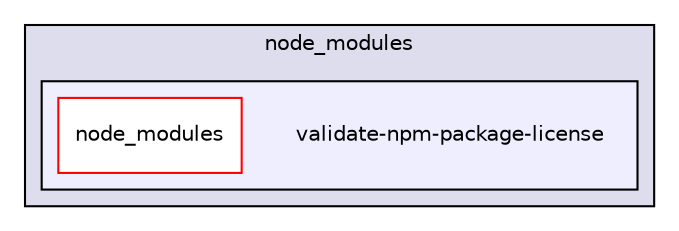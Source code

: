 digraph "gulp-src/node_modules/gulp-concat/node_modules/gulp-util/node_modules/dateformat/node_modules/meow/node_modules/normalize-package-data/node_modules/validate-npm-package-license" {
  compound=true
  node [ fontsize="10", fontname="Helvetica"];
  edge [ labelfontsize="10", labelfontname="Helvetica"];
  subgraph clusterdir_02c0e89feae25c12a9ead053841120e8 {
    graph [ bgcolor="#ddddee", pencolor="black", label="node_modules" fontname="Helvetica", fontsize="10", URL="dir_02c0e89feae25c12a9ead053841120e8.html"]
  subgraph clusterdir_3d9a20eccf2f9a84e8faa1858a464741 {
    graph [ bgcolor="#eeeeff", pencolor="black", label="" URL="dir_3d9a20eccf2f9a84e8faa1858a464741.html"];
    dir_3d9a20eccf2f9a84e8faa1858a464741 [shape=plaintext label="validate-npm-package-license"];
    dir_6a2914e50a4f12726734161234568408 [shape=box label="node_modules" color="red" fillcolor="white" style="filled" URL="dir_6a2914e50a4f12726734161234568408.html"];
  }
  }
}
